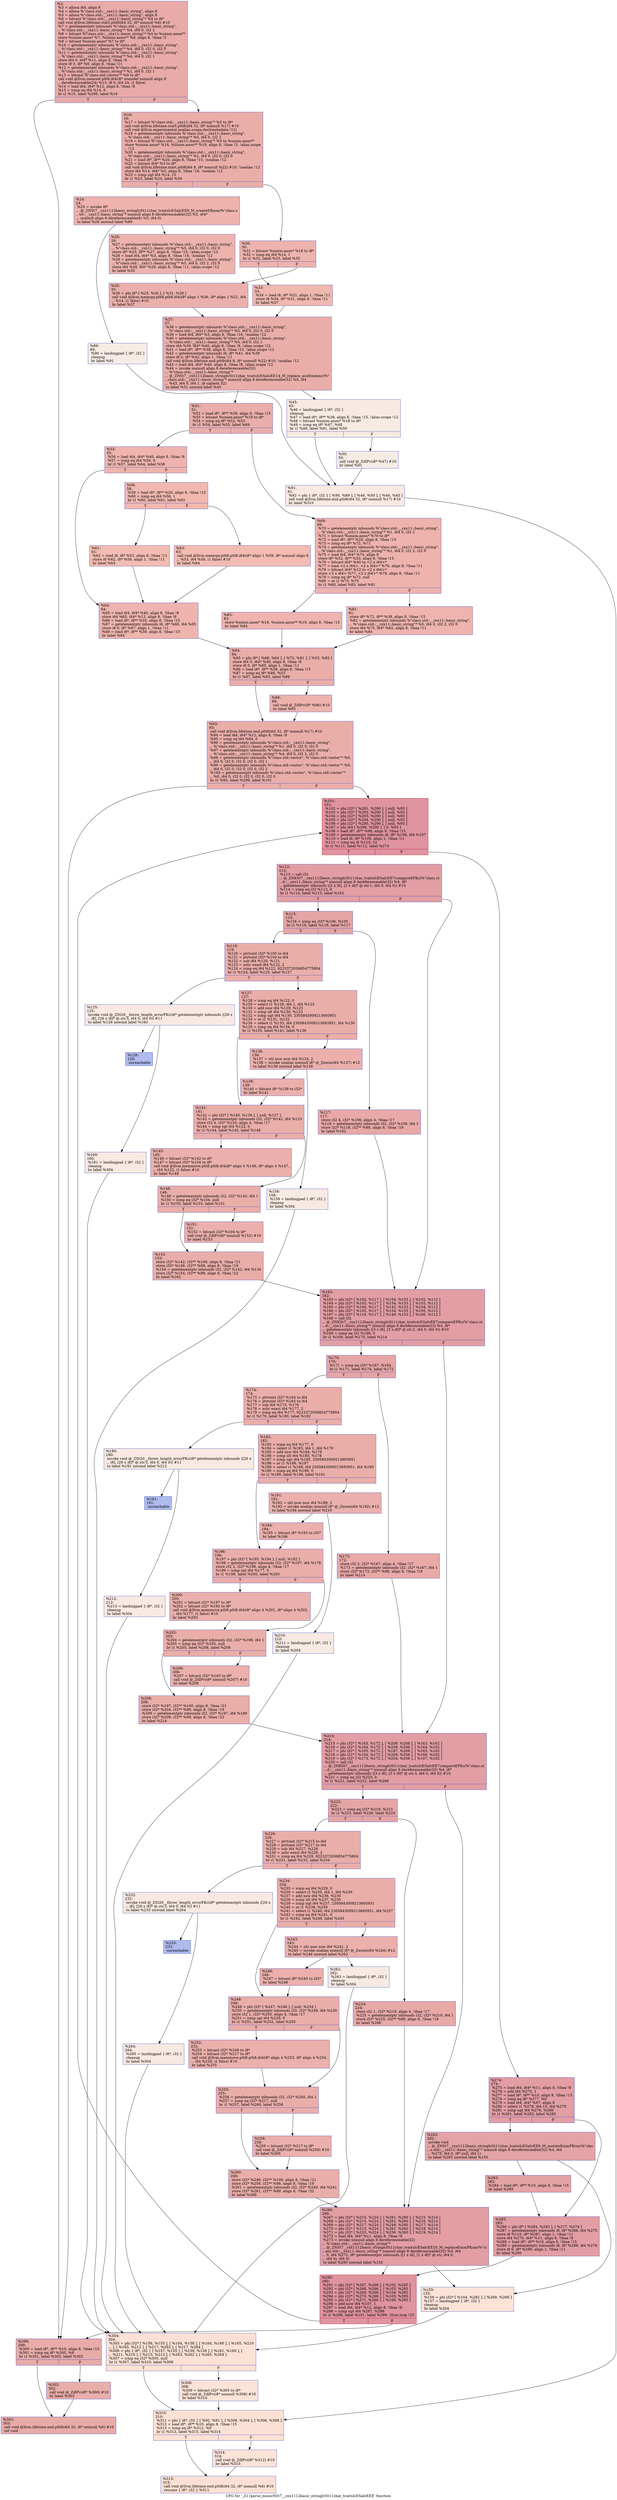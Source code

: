 digraph "CFG for '_Z11parse_musicNSt7__cxx1112basic_stringIcSt11char_traitsIcESaIcEEE' function" {
	label="CFG for '_Z11parse_musicNSt7__cxx1112basic_stringIcSt11char_traitsIcESaIcEEE' function";

	Node0x559f0e562140 [shape=record,color="#3d50c3ff", style=filled, fillcolor="#cc403a70",label="{%2:\l  %3 = alloca i64, align 8\l  %4 = alloca %\"class.std::__cxx11::basic_string\", align 8\l  %5 = alloca %\"class.std::__cxx11::basic_string\", align 8\l  %6 = bitcast %\"class.std::__cxx11::basic_string\"* %4 to i8*\l  call void @llvm.lifetime.start.p0i8(i64 32, i8* nonnull %6) #10\l  %7 = getelementptr inbounds %\"class.std::__cxx11::basic_string\",\l... %\"class.std::__cxx11::basic_string\"* %4, i64 0, i32 2\l  %8 = bitcast %\"class.std::__cxx11::basic_string\"* %4 to %union.anon**\l  store %union.anon* %7, %union.anon** %8, align 8, !tbaa !3\l  %9 = bitcast %union.anon* %7 to i8*\l  %10 = getelementptr inbounds %\"class.std::__cxx11::basic_string\",\l... %\"class.std::__cxx11::basic_string\"* %4, i64 0, i32 0, i32 0\l  %11 = getelementptr inbounds %\"class.std::__cxx11::basic_string\",\l... %\"class.std::__cxx11::basic_string\"* %4, i64 0, i32 1\l  store i64 0, i64* %11, align 8, !tbaa !8\l  store i8 0, i8* %9, align 8, !tbaa !11\l  %12 = getelementptr inbounds %\"class.std::__cxx11::basic_string\",\l... %\"class.std::__cxx11::basic_string\"* %1, i64 0, i32 1\l  %13 = bitcast %\"class.std::vector\"* %0 to i8*\l  call void @llvm.memset.p0i8.i64(i8* noundef nonnull align 8\l... dereferenceable(24) %13, i8 0, i64 24, i1 false)\l  %14 = load i64, i64* %12, align 8, !tbaa !8\l  %15 = icmp eq i64 %14, 0\l  br i1 %15, label %299, label %16\l|{<s0>T|<s1>F}}"];
	Node0x559f0e562140:s0 -> Node0x559f0e565520;
	Node0x559f0e562140:s1 -> Node0x559f0e5655b0;
	Node0x559f0e5655b0 [shape=record,color="#3d50c3ff", style=filled, fillcolor="#d0473d70",label="{%16:\l16:                                               \l  %17 = bitcast %\"class.std::__cxx11::basic_string\"* %5 to i8*\l  call void @llvm.lifetime.start.p0i8(i64 32, i8* nonnull %17) #10\l  call void @llvm.experimental.noalias.scope.decl(metadata !12)\l  %18 = getelementptr inbounds %\"class.std::__cxx11::basic_string\",\l... %\"class.std::__cxx11::basic_string\"* %5, i64 0, i32 2\l  %19 = bitcast %\"class.std::__cxx11::basic_string\"* %5 to %union.anon**\l  store %union.anon* %18, %union.anon** %19, align 8, !tbaa !3, !alias.scope\l... !12\l  %20 = getelementptr inbounds %\"class.std::__cxx11::basic_string\",\l... %\"class.std::__cxx11::basic_string\"* %1, i64 0, i32 0, i32 0\l  %21 = load i8*, i8** %20, align 8, !tbaa !15, !noalias !12\l  %22 = bitcast i64* %3 to i8*\l  call void @llvm.lifetime.start.p0i8(i64 8, i8* nonnull %22) #10, !noalias !12\l  store i64 %14, i64* %3, align 8, !tbaa !16, !noalias !12\l  %23 = icmp ugt i64 %14, 15\l  br i1 %23, label %24, label %30\l|{<s0>T|<s1>F}}"];
	Node0x559f0e5655b0:s0 -> Node0x559f0e5673d0;
	Node0x559f0e5655b0:s1 -> Node0x559f0e567460;
	Node0x559f0e5673d0 [shape=record,color="#3d50c3ff", style=filled, fillcolor="#d6524470",label="{%24:\l24:                                               \l  %25 = invoke i8*\l... @_ZNSt7__cxx1112basic_stringIcSt11char_traitsIcESaIcEE9_M_createERmm(%\"class.s\l...td::__cxx11::basic_string\"* nonnull align 8 dereferenceable(32) %5, i64*\l... nonnull align 8 dereferenceable(8) %3, i64 0)\l          to label %26 unwind label %89\l}"];
	Node0x559f0e5673d0 -> Node0x559f0e567690;
	Node0x559f0e5673d0 -> Node0x559f0e5676e0;
	Node0x559f0e567690 [shape=record,color="#3d50c3ff", style=filled, fillcolor="#d6524470",label="{%26:\l26:                                               \l  %27 = getelementptr inbounds %\"class.std::__cxx11::basic_string\",\l... %\"class.std::__cxx11::basic_string\"* %5, i64 0, i32 0, i32 0\l  store i8* %25, i8** %27, align 8, !tbaa !15, !alias.scope !12\l  %28 = load i64, i64* %3, align 8, !tbaa !16, !noalias !12\l  %29 = getelementptr inbounds %\"class.std::__cxx11::basic_string\",\l... %\"class.std::__cxx11::basic_string\"* %5, i64 0, i32 2, i32 0\l  store i64 %28, i64* %29, align 8, !tbaa !11, !alias.scope !12\l  br label %35\l}"];
	Node0x559f0e567690 -> Node0x559f0e5675a0;
	Node0x559f0e567460 [shape=record,color="#3d50c3ff", style=filled, fillcolor="#d6524470",label="{%30:\l30:                                               \l  %31 = bitcast %union.anon* %18 to i8*\l  %32 = icmp eq i64 %14, 1\l  br i1 %32, label %33, label %35\l|{<s0>T|<s1>F}}"];
	Node0x559f0e567460:s0 -> Node0x559f0e569270;
	Node0x559f0e567460:s1 -> Node0x559f0e5675a0;
	Node0x559f0e569270 [shape=record,color="#3d50c3ff", style=filled, fillcolor="#dc5d4a70",label="{%33:\l33:                                               \l  %34 = load i8, i8* %21, align 1, !tbaa !11\l  store i8 %34, i8* %31, align 8, !tbaa !11\l  br label %37\l}"];
	Node0x559f0e569270 -> Node0x559f0e569470;
	Node0x559f0e5675a0 [shape=record,color="#3d50c3ff", style=filled, fillcolor="#d24b4070",label="{%35:\l35:                                               \l  %36 = phi i8* [ %25, %26 ], [ %31, %30 ]\l  call void @llvm.memcpy.p0i8.p0i8.i64(i8* align 1 %36, i8* align 1 %21, i64\l... %14, i1 false) #10\l  br label %37\l}"];
	Node0x559f0e5675a0 -> Node0x559f0e569470;
	Node0x559f0e569470 [shape=record,color="#3d50c3ff", style=filled, fillcolor="#d0473d70",label="{%37:\l37:                                               \l  %38 = getelementptr inbounds %\"class.std::__cxx11::basic_string\",\l... %\"class.std::__cxx11::basic_string\"* %5, i64 0, i32 0, i32 0\l  %39 = load i64, i64* %3, align 8, !tbaa !16, !noalias !12\l  %40 = getelementptr inbounds %\"class.std::__cxx11::basic_string\",\l... %\"class.std::__cxx11::basic_string\"* %5, i64 0, i32 1\l  store i64 %39, i64* %40, align 8, !tbaa !8, !alias.scope !12\l  %41 = load i8*, i8** %38, align 8, !tbaa !15, !alias.scope !12\l  %42 = getelementptr inbounds i8, i8* %41, i64 %39\l  store i8 0, i8* %42, align 1, !tbaa !11\l  call void @llvm.lifetime.end.p0i8(i64 8, i8* nonnull %22) #10, !noalias !12\l  %43 = load i64, i64* %40, align 8, !tbaa !8, !alias.scope !12\l  %44 = invoke nonnull align 8 dereferenceable(32)\l... %\"class.std::__cxx11::basic_string\"*\l... @_ZNSt7__cxx1112basic_stringIcSt11char_traitsIcESaIcEE14_M_replace_auxEmmmc(%\"\l...class.std::__cxx11::basic_string\"* nonnull align 8 dereferenceable(32) %5, i64\l... %43, i64 0, i64 1, i8 signext 32)\l          to label %51 unwind label %45\l}"];
	Node0x559f0e569470 -> Node0x559f0e56a1a0;
	Node0x559f0e569470 -> Node0x559f0e56a230;
	Node0x559f0e56a230 [shape=record,color="#3d50c3ff", style=filled, fillcolor="#eed0c070",label="{%45:\l45:                                               \l  %46 = landingpad \{ i8*, i32 \}\l          cleanup\l  %47 = load i8*, i8** %38, align 8, !tbaa !15, !alias.scope !12\l  %48 = bitcast %union.anon* %18 to i8*\l  %49 = icmp eq i8* %47, %48\l  br i1 %49, label %91, label %50\l|{<s0>T|<s1>F}}"];
	Node0x559f0e56a230:s0 -> Node0x559f0e56a9e0;
	Node0x559f0e56a230:s1 -> Node0x559f0e56aa70;
	Node0x559f0e56aa70 [shape=record,color="#3d50c3ff", style=filled, fillcolor="#ecd3c570",label="{%50:\l50:                                               \l  call void @_ZdlPv(i8* %47) #10\l  br label %91\l}"];
	Node0x559f0e56aa70 -> Node0x559f0e56a9e0;
	Node0x559f0e56a1a0 [shape=record,color="#3d50c3ff", style=filled, fillcolor="#d0473d70",label="{%51:\l51:                                               \l  %52 = load i8*, i8** %38, align 8, !tbaa !15\l  %53 = bitcast %union.anon* %18 to i8*\l  %54 = icmp eq i8* %52, %53\l  br i1 %54, label %55, label %69\l|{<s0>T|<s1>F}}"];
	Node0x559f0e56a1a0:s0 -> Node0x559f0e56af60;
	Node0x559f0e56a1a0:s1 -> Node0x559f0e56afb0;
	Node0x559f0e56af60 [shape=record,color="#3d50c3ff", style=filled, fillcolor="#d8564670",label="{%55:\l55:                                               \l  %56 = load i64, i64* %40, align 8, !tbaa !8\l  %57 = icmp eq i64 %56, 0\l  br i1 %57, label %64, label %58\l|{<s0>T|<s1>F}}"];
	Node0x559f0e56af60:s0 -> Node0x559f0e56b1b0;
	Node0x559f0e56af60:s1 -> Node0x559f0e56b200;
	Node0x559f0e56b200 [shape=record,color="#3d50c3ff", style=filled, fillcolor="#dc5d4a70",label="{%58:\l58:                                               \l  %59 = load i8*, i8** %20, align 8, !tbaa !15\l  %60 = icmp eq i64 %56, 1\l  br i1 %60, label %61, label %63\l|{<s0>T|<s1>F}}"];
	Node0x559f0e56b200:s0 -> Node0x559f0e56b440;
	Node0x559f0e56b200:s1 -> Node0x559f0e56b490;
	Node0x559f0e56b440 [shape=record,color="#3d50c3ff", style=filled, fillcolor="#e1675170",label="{%61:\l61:                                               \l  %62 = load i8, i8* %53, align 8, !tbaa !11\l  store i8 %62, i8* %59, align 1, !tbaa !11\l  br label %64\l}"];
	Node0x559f0e56b440 -> Node0x559f0e56b1b0;
	Node0x559f0e56b490 [shape=record,color="#3d50c3ff", style=filled, fillcolor="#e1675170",label="{%63:\l63:                                               \l  call void @llvm.memcpy.p0i8.p0i8.i64(i8* align 1 %59, i8* nonnull align 8\l... %53, i64 %56, i1 false) #10\l  br label %64\l}"];
	Node0x559f0e56b490 -> Node0x559f0e56b1b0;
	Node0x559f0e56b1b0 [shape=record,color="#3d50c3ff", style=filled, fillcolor="#d8564670",label="{%64:\l64:                                               \l  %65 = load i64, i64* %40, align 8, !tbaa !8\l  store i64 %65, i64* %12, align 8, !tbaa !8\l  %66 = load i8*, i8** %20, align 8, !tbaa !15\l  %67 = getelementptr inbounds i8, i8* %66, i64 %65\l  store i8 0, i8* %67, align 1, !tbaa !11\l  %68 = load i8*, i8** %38, align 8, !tbaa !15\l  br label %84\l}"];
	Node0x559f0e56b1b0 -> Node0x559f0e56c110;
	Node0x559f0e56afb0 [shape=record,color="#3d50c3ff", style=filled, fillcolor="#d6524470",label="{%69:\l69:                                               \l  %70 = getelementptr inbounds %\"class.std::__cxx11::basic_string\",\l... %\"class.std::__cxx11::basic_string\"* %1, i64 0, i32 2\l  %71 = bitcast %union.anon* %70 to i8*\l  %72 = load i8*, i8** %20, align 8, !tbaa !15\l  %73 = icmp eq i8* %72, %71\l  %74 = getelementptr inbounds %\"class.std::__cxx11::basic_string\",\l... %\"class.std::__cxx11::basic_string\"* %1, i64 0, i32 2, i32 0\l  %75 = load i64, i64* %74, align 8\l  store i8* %52, i8** %20, align 8, !tbaa !15\l  %76 = bitcast i64* %40 to \<2 x i64\>*\l  %77 = load \<2 x i64\>, \<2 x i64\>* %76, align 8, !tbaa !11\l  %78 = bitcast i64* %12 to \<2 x i64\>*\l  store \<2 x i64\> %77, \<2 x i64\>* %78, align 8, !tbaa !11\l  %79 = icmp eq i8* %72, null\l  %80 = or i1 %73, %79\l  br i1 %80, label %83, label %81\l|{<s0>T|<s1>F}}"];
	Node0x559f0e56afb0:s0 -> Node0x559f0e56cef0;
	Node0x559f0e56afb0:s1 -> Node0x559f0e56cf40;
	Node0x559f0e56cf40 [shape=record,color="#3d50c3ff", style=filled, fillcolor="#d8564670",label="{%81:\l81:                                               \l  store i8* %72, i8** %38, align 8, !tbaa !15\l  %82 = getelementptr inbounds %\"class.std::__cxx11::basic_string\",\l... %\"class.std::__cxx11::basic_string\"* %5, i64 0, i32 2, i32 0\l  store i64 %75, i64* %82, align 8, !tbaa !11\l  br label %84\l}"];
	Node0x559f0e56cf40 -> Node0x559f0e56c110;
	Node0x559f0e56cef0 [shape=record,color="#3d50c3ff", style=filled, fillcolor="#d8564670",label="{%83:\l83:                                               \l  store %union.anon* %18, %union.anon** %19, align 8, !tbaa !15\l  br label %84\l}"];
	Node0x559f0e56cef0 -> Node0x559f0e56c110;
	Node0x559f0e56c110 [shape=record,color="#3d50c3ff", style=filled, fillcolor="#d0473d70",label="{%84:\l84:                                               \l  %85 = phi i8* [ %68, %64 ], [ %72, %81 ], [ %53, %83 ]\l  store i64 0, i64* %40, align 8, !tbaa !8\l  store i8 0, i8* %85, align 1, !tbaa !11\l  %86 = load i8*, i8** %38, align 8, !tbaa !15\l  %87 = icmp eq i8* %86, %53\l  br i1 %87, label %93, label %88\l|{<s0>T|<s1>F}}"];
	Node0x559f0e56c110:s0 -> Node0x559f0e56d6a0;
	Node0x559f0e56c110:s1 -> Node0x559f0e56d6f0;
	Node0x559f0e56d6f0 [shape=record,color="#3d50c3ff", style=filled, fillcolor="#d6524470",label="{%88:\l88:                                               \l  call void @_ZdlPv(i8* %86) #10\l  br label %93\l}"];
	Node0x559f0e56d6f0 -> Node0x559f0e56d6a0;
	Node0x559f0e5676e0 [shape=record,color="#3d50c3ff", style=filled, fillcolor="#ecd3c570",label="{%89:\l89:                                               \l  %90 = landingpad \{ i8*, i32 \}\l          cleanup\l  br label %91\l}"];
	Node0x559f0e5676e0 -> Node0x559f0e56a9e0;
	Node0x559f0e56a9e0 [shape=record,color="#3d50c3ff", style=filled, fillcolor="#efcebd70",label="{%91:\l91:                                               \l  %92 = phi \{ i8*, i32 \} [ %90, %89 ], [ %46, %50 ], [ %46, %45 ]\l  call void @llvm.lifetime.end.p0i8(i64 32, i8* nonnull %17) #10\l  br label %310\l}"];
	Node0x559f0e56a9e0 -> Node0x559f0e56dc70;
	Node0x559f0e56d6a0 [shape=record,color="#3d50c3ff", style=filled, fillcolor="#d0473d70",label="{%93:\l93:                                               \l  call void @llvm.lifetime.end.p0i8(i64 32, i8* nonnull %17) #10\l  %94 = load i64, i64* %12, align 8, !tbaa !8\l  %95 = icmp eq i64 %94, 0\l  %96 = getelementptr inbounds %\"class.std::__cxx11::basic_string\",\l... %\"class.std::__cxx11::basic_string\"* %1, i64 0, i32 0, i32 0\l  %97 = getelementptr inbounds %\"class.std::__cxx11::basic_string\",\l... %\"class.std::__cxx11::basic_string\"* %4, i64 0, i32 2, i32 0\l  %98 = getelementptr inbounds %\"class.std::vector\", %\"class.std::vector\"* %0,\l... i64 0, i32 0, i32 0, i32 0, i32 1\l  %99 = getelementptr inbounds %\"class.std::vector\", %\"class.std::vector\"* %0,\l... i64 0, i32 0, i32 0, i32 0, i32 2\l  %100 = getelementptr inbounds %\"class.std::vector\", %\"class.std::vector\"*\l... %0, i64 0, i32 0, i32 0, i32 0, i32 0\l  br i1 %95, label %299, label %101\l|{<s0>T|<s1>F}}"];
	Node0x559f0e56d6a0:s0 -> Node0x559f0e565520;
	Node0x559f0e56d6a0:s1 -> Node0x559f0e56e480;
	Node0x559f0e56e480 [shape=record,color="#b70d28ff", style=filled, fillcolor="#b70d2870",label="{%101:\l101:                                              \l  %102 = phi i32* [ %291, %290 ], [ null, %93 ]\l  %103 = phi i32* [ %292, %290 ], [ null, %93 ]\l  %104 = phi i32* [ %293, %290 ], [ null, %93 ]\l  %105 = phi i32* [ %294, %290 ], [ null, %93 ]\l  %106 = phi i32* [ %295, %290 ], [ null, %93 ]\l  %107 = phi i64 [ %296, %290 ], [ 0, %93 ]\l  %108 = load i8*, i8** %96, align 8, !tbaa !15\l  %109 = getelementptr inbounds i8, i8* %108, i64 %107\l  %110 = load i8, i8* %109, align 1, !tbaa !11\l  %111 = icmp eq i8 %110, 32\l  br i1 %111, label %112, label %274\l|{<s0>T|<s1>F}}"];
	Node0x559f0e56e480:s0 -> Node0x559f0e56ed40;
	Node0x559f0e56e480:s1 -> Node0x559f0e56edd0;
	Node0x559f0e56ed40 [shape=record,color="#3d50c3ff", style=filled, fillcolor="#be242e70",label="{%112:\l112:                                              \l  %113 = call i32\l... @_ZNKSt7__cxx1112basic_stringIcSt11char_traitsIcESaIcEE7compareEPKc(%\"class.st\l...d::__cxx11::basic_string\"* nonnull align 8 dereferenceable(32) %4, i8*\l... getelementptr inbounds ([2 x i8], [2 x i8]* @.str.1, i64 0, i64 0)) #10\l  %114 = icmp eq i32 %113, 0\l  br i1 %114, label %115, label %162\l|{<s0>T|<s1>F}}"];
	Node0x559f0e56ed40:s0 -> Node0x559f0e56ef10;
	Node0x559f0e56ed40:s1 -> Node0x559f0e56f340;
	Node0x559f0e56ef10 [shape=record,color="#3d50c3ff", style=filled, fillcolor="#c5333470",label="{%115:\l115:                                              \l  %116 = icmp eq i32* %106, %105\l  br i1 %116, label %119, label %117\l|{<s0>T|<s1>F}}"];
	Node0x559f0e56ef10:s0 -> Node0x559f0e56f510;
	Node0x559f0e56ef10:s1 -> Node0x559f0e56f560;
	Node0x559f0e56f560 [shape=record,color="#3d50c3ff", style=filled, fillcolor="#ca3b3770",label="{%117:\l117:                                              \l  store i32 4, i32* %106, align 4, !tbaa !17\l  %118 = getelementptr inbounds i32, i32* %106, i64 1\l  store i32* %118, i32** %98, align 8, !tbaa !19\l  br label %162\l}"];
	Node0x559f0e56f560 -> Node0x559f0e56f340;
	Node0x559f0e56f510 [shape=record,color="#3d50c3ff", style=filled, fillcolor="#d0473d70",label="{%119:\l119:                                              \l  %120 = ptrtoint i32* %105 to i64\l  %121 = ptrtoint i32* %104 to i64\l  %122 = sub i64 %120, %121\l  %123 = ashr exact i64 %122, 2\l  %124 = icmp eq i64 %122, 9223372036854775804\l  br i1 %124, label %125, label %127\l|{<s0>T|<s1>F}}"];
	Node0x559f0e56f510:s0 -> Node0x559f0e56fdd0;
	Node0x559f0e56f510:s1 -> Node0x559f0e56fe20;
	Node0x559f0e56fdd0 [shape=record,color="#3d50c3ff", style=filled, fillcolor="#efcebd70",label="{%125:\l125:                                              \l  invoke void @_ZSt20__throw_length_errorPKc(i8* getelementptr inbounds ([26 x\l... i8], [26 x i8]* @.str.5, i64 0, i64 0)) #11\l          to label %126 unwind label %160\l}"];
	Node0x559f0e56fdd0 -> Node0x559f0e570020;
	Node0x559f0e56fdd0 -> Node0x559f0e570070;
	Node0x559f0e570020 [shape=record,color="#3d50c3ff", style=filled, fillcolor="#4c66d670",label="{%126:\l126:                                              \l  unreachable\l}"];
	Node0x559f0e56fe20 [shape=record,color="#3d50c3ff", style=filled, fillcolor="#d0473d70",label="{%127:\l127:                                              \l  %128 = icmp eq i64 %122, 0\l  %129 = select i1 %128, i64 1, i64 %123\l  %130 = add nsw i64 %129, %123\l  %131 = icmp ult i64 %130, %123\l  %132 = icmp ugt i64 %130, 2305843009213693951\l  %133 = or i1 %131, %132\l  %134 = select i1 %133, i64 2305843009213693951, i64 %130\l  %135 = icmp eq i64 %134, 0\l  br i1 %135, label %141, label %136\l|{<s0>T|<s1>F}}"];
	Node0x559f0e56fe20:s0 -> Node0x559f0e5710c0;
	Node0x559f0e56fe20:s1 -> Node0x559f0e571110;
	Node0x559f0e571110 [shape=record,color="#3d50c3ff", style=filled, fillcolor="#d24b4070",label="{%136:\l136:                                              \l  %137 = shl nuw nsw i64 %134, 2\l  %138 = invoke noalias nonnull i8* @_Znwm(i64 %137) #12\l          to label %139 unwind label %158\l}"];
	Node0x559f0e571110 -> Node0x559f0e5712a0;
	Node0x559f0e571110 -> Node0x559f0e5712f0;
	Node0x559f0e5712a0 [shape=record,color="#3d50c3ff", style=filled, fillcolor="#d24b4070",label="{%139:\l139:                                              \l  %140 = bitcast i8* %138 to i32*\l  br label %141\l}"];
	Node0x559f0e5712a0 -> Node0x559f0e5710c0;
	Node0x559f0e5710c0 [shape=record,color="#3d50c3ff", style=filled, fillcolor="#d0473d70",label="{%141:\l141:                                              \l  %142 = phi i32* [ %140, %139 ], [ null, %127 ]\l  %143 = getelementptr inbounds i32, i32* %142, i64 %123\l  store i32 4, i32* %143, align 4, !tbaa !17\l  %144 = icmp sgt i64 %122, 0\l  br i1 %144, label %145, label %148\l|{<s0>T|<s1>F}}"];
	Node0x559f0e5710c0:s0 -> Node0x559f0e571fa0;
	Node0x559f0e5710c0:s1 -> Node0x559f0e571ff0;
	Node0x559f0e571fa0 [shape=record,color="#3d50c3ff", style=filled, fillcolor="#d24b4070",label="{%145:\l145:                                              \l  %146 = bitcast i32* %142 to i8*\l  %147 = bitcast i32* %104 to i8*\l  call void @llvm.memmove.p0i8.p0i8.i64(i8* align 4 %146, i8* align 4 %147,\l... i64 %122, i1 false) #10\l  br label %148\l}"];
	Node0x559f0e571fa0 -> Node0x559f0e571ff0;
	Node0x559f0e571ff0 [shape=record,color="#3d50c3ff", style=filled, fillcolor="#d0473d70",label="{%148:\l148:                                              \l  %149 = getelementptr inbounds i32, i32* %143, i64 1\l  %150 = icmp eq i32* %104, null\l  br i1 %150, label %153, label %151\l|{<s0>T|<s1>F}}"];
	Node0x559f0e571ff0:s0 -> Node0x559f0e572680;
	Node0x559f0e571ff0:s1 -> Node0x559f0e5726d0;
	Node0x559f0e5726d0 [shape=record,color="#3d50c3ff", style=filled, fillcolor="#d24b4070",label="{%151:\l151:                                              \l  %152 = bitcast i32* %104 to i8*\l  call void @_ZdlPv(i8* nonnull %152) #10\l  br label %153\l}"];
	Node0x559f0e5726d0 -> Node0x559f0e572680;
	Node0x559f0e572680 [shape=record,color="#3d50c3ff", style=filled, fillcolor="#d0473d70",label="{%153:\l153:                                              \l  store i32* %142, i32** %100, align 8, !tbaa !21\l  store i32* %149, i32** %98, align 8, !tbaa !19\l  %154 = getelementptr inbounds i32, i32* %142, i64 %134\l  store i32* %154, i32** %99, align 8, !tbaa !22\l  br label %162\l}"];
	Node0x559f0e572680 -> Node0x559f0e56f340;
	Node0x559f0e564380 [shape=record,color="#3d50c3ff", style=filled, fillcolor="#f6bfa670",label="{%155:\l155:                                              \l  %156 = phi i32* [ %104, %282 ], [ %269, %266 ]\l  %157 = landingpad \{ i8*, i32 \}\l          cleanup\l  br label %304\l}"];
	Node0x559f0e564380 -> Node0x559f0e574120;
	Node0x559f0e5712f0 [shape=record,color="#3d50c3ff", style=filled, fillcolor="#eed0c070",label="{%158:\l158:                                              \l  %159 = landingpad \{ i8*, i32 \}\l          cleanup\l  br label %304\l}"];
	Node0x559f0e5712f0 -> Node0x559f0e574120;
	Node0x559f0e570070 [shape=record,color="#3d50c3ff", style=filled, fillcolor="#efcebd70",label="{%160:\l160:                                              \l  %161 = landingpad \{ i8*, i32 \}\l          cleanup\l  br label %304\l}"];
	Node0x559f0e570070 -> Node0x559f0e574120;
	Node0x559f0e56f340 [shape=record,color="#3d50c3ff", style=filled, fillcolor="#be242e70",label="{%162:\l162:                                              \l  %163 = phi i32* [ %102, %117 ], [ %154, %153 ], [ %102, %112 ]\l  %164 = phi i32* [ %103, %117 ], [ %154, %153 ], [ %103, %112 ]\l  %165 = phi i32* [ %104, %117 ], [ %142, %153 ], [ %104, %112 ]\l  %166 = phi i32* [ %105, %117 ], [ %154, %153 ], [ %105, %112 ]\l  %167 = phi i32* [ %118, %117 ], [ %149, %153 ], [ %106, %112 ]\l  %168 = call i32\l... @_ZNKSt7__cxx1112basic_stringIcSt11char_traitsIcESaIcEE7compareEPKc(%\"class.st\l...d::__cxx11::basic_string\"* nonnull align 8 dereferenceable(32) %4, i8*\l... getelementptr inbounds ([3 x i8], [3 x i8]* @.str.2, i64 0, i64 0)) #10\l  %169 = icmp eq i32 %168, 0\l  br i1 %169, label %170, label %214\l|{<s0>T|<s1>F}}"];
	Node0x559f0e56f340:s0 -> Node0x559f0e5747f0;
	Node0x559f0e56f340:s1 -> Node0x559f0e574ad0;
	Node0x559f0e5747f0 [shape=record,color="#3d50c3ff", style=filled, fillcolor="#c5333470",label="{%170:\l170:                                              \l  %171 = icmp eq i32* %167, %164\l  br i1 %171, label %174, label %172\l|{<s0>T|<s1>F}}"];
	Node0x559f0e5747f0:s0 -> Node0x559f0e574c60;
	Node0x559f0e5747f0:s1 -> Node0x559f0e574cb0;
	Node0x559f0e574cb0 [shape=record,color="#3d50c3ff", style=filled, fillcolor="#ca3b3770",label="{%172:\l172:                                              \l  store i32 2, i32* %167, align 4, !tbaa !17\l  %173 = getelementptr inbounds i32, i32* %167, i64 1\l  store i32* %173, i32** %98, align 8, !tbaa !19\l  br label %214\l}"];
	Node0x559f0e574cb0 -> Node0x559f0e574ad0;
	Node0x559f0e574c60 [shape=record,color="#3d50c3ff", style=filled, fillcolor="#d0473d70",label="{%174:\l174:                                              \l  %175 = ptrtoint i32* %164 to i64\l  %176 = ptrtoint i32* %165 to i64\l  %177 = sub i64 %175, %176\l  %178 = ashr exact i64 %177, 2\l  %179 = icmp eq i64 %177, 9223372036854775804\l  br i1 %179, label %180, label %182\l|{<s0>T|<s1>F}}"];
	Node0x559f0e574c60:s0 -> Node0x559f0e575270;
	Node0x559f0e574c60:s1 -> Node0x559f0e5752c0;
	Node0x559f0e575270 [shape=record,color="#3d50c3ff", style=filled, fillcolor="#efcebd70",label="{%180:\l180:                                              \l  invoke void @_ZSt20__throw_length_errorPKc(i8* getelementptr inbounds ([26 x\l... i8], [26 x i8]* @.str.5, i64 0, i64 0)) #11\l          to label %181 unwind label %212\l}"];
	Node0x559f0e575270 -> Node0x559f0e5753f0;
	Node0x559f0e575270 -> Node0x559f0e575440;
	Node0x559f0e5753f0 [shape=record,color="#3d50c3ff", style=filled, fillcolor="#4c66d670",label="{%181:\l181:                                              \l  unreachable\l}"];
	Node0x559f0e5752c0 [shape=record,color="#3d50c3ff", style=filled, fillcolor="#d0473d70",label="{%182:\l182:                                              \l  %183 = icmp eq i64 %177, 0\l  %184 = select i1 %183, i64 1, i64 %178\l  %185 = add nsw i64 %184, %178\l  %186 = icmp ult i64 %185, %178\l  %187 = icmp ugt i64 %185, 2305843009213693951\l  %188 = or i1 %186, %187\l  %189 = select i1 %188, i64 2305843009213693951, i64 %185\l  %190 = icmp eq i64 %189, 0\l  br i1 %190, label %196, label %191\l|{<s0>T|<s1>F}}"];
	Node0x559f0e5752c0:s0 -> Node0x559f0e575b40;
	Node0x559f0e5752c0:s1 -> Node0x559f0e575b90;
	Node0x559f0e575b90 [shape=record,color="#3d50c3ff", style=filled, fillcolor="#d24b4070",label="{%191:\l191:                                              \l  %192 = shl nuw nsw i64 %189, 2\l  %193 = invoke noalias nonnull i8* @_Znwm(i64 %192) #12\l          to label %194 unwind label %210\l}"];
	Node0x559f0e575b90 -> Node0x559f0e575d20;
	Node0x559f0e575b90 -> Node0x559f0e575d70;
	Node0x559f0e575d20 [shape=record,color="#3d50c3ff", style=filled, fillcolor="#d24b4070",label="{%194:\l194:                                              \l  %195 = bitcast i8* %193 to i32*\l  br label %196\l}"];
	Node0x559f0e575d20 -> Node0x559f0e575b40;
	Node0x559f0e575b40 [shape=record,color="#3d50c3ff", style=filled, fillcolor="#d0473d70",label="{%196:\l196:                                              \l  %197 = phi i32* [ %195, %194 ], [ null, %182 ]\l  %198 = getelementptr inbounds i32, i32* %197, i64 %178\l  store i32 2, i32* %198, align 4, !tbaa !17\l  %199 = icmp sgt i64 %177, 0\l  br i1 %199, label %200, label %203\l|{<s0>T|<s1>F}}"];
	Node0x559f0e575b40:s0 -> Node0x559f0e5762a0;
	Node0x559f0e575b40:s1 -> Node0x559f0e5762f0;
	Node0x559f0e5762a0 [shape=record,color="#3d50c3ff", style=filled, fillcolor="#d24b4070",label="{%200:\l200:                                              \l  %201 = bitcast i32* %197 to i8*\l  %202 = bitcast i32* %165 to i8*\l  call void @llvm.memmove.p0i8.p0i8.i64(i8* align 4 %201, i8* align 4 %202,\l... i64 %177, i1 false) #10\l  br label %203\l}"];
	Node0x559f0e5762a0 -> Node0x559f0e5762f0;
	Node0x559f0e5762f0 [shape=record,color="#3d50c3ff", style=filled, fillcolor="#d0473d70",label="{%203:\l203:                                              \l  %204 = getelementptr inbounds i32, i32* %198, i64 1\l  %205 = icmp eq i32* %165, null\l  br i1 %205, label %208, label %206\l|{<s0>T|<s1>F}}"];
	Node0x559f0e5762f0:s0 -> Node0x559f0e576800;
	Node0x559f0e5762f0:s1 -> Node0x559f0e576850;
	Node0x559f0e576850 [shape=record,color="#3d50c3ff", style=filled, fillcolor="#d24b4070",label="{%206:\l206:                                              \l  %207 = bitcast i32* %165 to i8*\l  call void @_ZdlPv(i8* nonnull %207) #10\l  br label %208\l}"];
	Node0x559f0e576850 -> Node0x559f0e576800;
	Node0x559f0e576800 [shape=record,color="#3d50c3ff", style=filled, fillcolor="#d0473d70",label="{%208:\l208:                                              \l  store i32* %197, i32** %100, align 8, !tbaa !21\l  store i32* %204, i32** %98, align 8, !tbaa !19\l  %209 = getelementptr inbounds i32, i32* %197, i64 %189\l  store i32* %209, i32** %99, align 8, !tbaa !22\l  br label %214\l}"];
	Node0x559f0e576800 -> Node0x559f0e574ad0;
	Node0x559f0e575d70 [shape=record,color="#3d50c3ff", style=filled, fillcolor="#eed0c070",label="{%210:\l210:                                              \l  %211 = landingpad \{ i8*, i32 \}\l          cleanup\l  br label %304\l}"];
	Node0x559f0e575d70 -> Node0x559f0e574120;
	Node0x559f0e575440 [shape=record,color="#3d50c3ff", style=filled, fillcolor="#efcebd70",label="{%212:\l212:                                              \l  %213 = landingpad \{ i8*, i32 \}\l          cleanup\l  br label %304\l}"];
	Node0x559f0e575440 -> Node0x559f0e574120;
	Node0x559f0e574ad0 [shape=record,color="#3d50c3ff", style=filled, fillcolor="#be242e70",label="{%214:\l214:                                              \l  %215 = phi i32* [ %163, %172 ], [ %209, %208 ], [ %163, %162 ]\l  %216 = phi i32* [ %164, %172 ], [ %209, %208 ], [ %164, %162 ]\l  %217 = phi i32* [ %165, %172 ], [ %197, %208 ], [ %165, %162 ]\l  %218 = phi i32* [ %164, %172 ], [ %209, %208 ], [ %166, %162 ]\l  %219 = phi i32* [ %173, %172 ], [ %204, %208 ], [ %167, %162 ]\l  %220 = call i32\l... @_ZNKSt7__cxx1112basic_stringIcSt11char_traitsIcESaIcEE7compareEPKc(%\"class.st\l...d::__cxx11::basic_string\"* nonnull align 8 dereferenceable(32) %4, i8*\l... getelementptr inbounds ([3 x i8], [3 x i8]* @.str.3, i64 0, i64 0)) #10\l  %221 = icmp eq i32 %220, 0\l  br i1 %221, label %222, label %266\l|{<s0>T|<s1>F}}"];
	Node0x559f0e574ad0:s0 -> Node0x559f0e577fb0;
	Node0x559f0e574ad0:s1 -> Node0x559f0e573f90;
	Node0x559f0e577fb0 [shape=record,color="#3d50c3ff", style=filled, fillcolor="#c5333470",label="{%222:\l222:                                              \l  %223 = icmp eq i32* %219, %215\l  br i1 %223, label %226, label %224\l|{<s0>T|<s1>F}}"];
	Node0x559f0e577fb0:s0 -> Node0x559f0e5783d0;
	Node0x559f0e577fb0:s1 -> Node0x559f0e578420;
	Node0x559f0e578420 [shape=record,color="#3d50c3ff", style=filled, fillcolor="#ca3b3770",label="{%224:\l224:                                              \l  store i32 1, i32* %219, align 4, !tbaa !17\l  %225 = getelementptr inbounds i32, i32* %219, i64 1\l  store i32* %225, i32** %98, align 8, !tbaa !19\l  br label %266\l}"];
	Node0x559f0e578420 -> Node0x559f0e573f90;
	Node0x559f0e5783d0 [shape=record,color="#3d50c3ff", style=filled, fillcolor="#d0473d70",label="{%226:\l226:                                              \l  %227 = ptrtoint i32* %215 to i64\l  %228 = ptrtoint i32* %217 to i64\l  %229 = sub i64 %227, %228\l  %230 = ashr exact i64 %229, 2\l  %231 = icmp eq i64 %229, 9223372036854775804\l  br i1 %231, label %232, label %234\l|{<s0>T|<s1>F}}"];
	Node0x559f0e5783d0:s0 -> Node0x559f0e5789e0;
	Node0x559f0e5783d0:s1 -> Node0x559f0e578a30;
	Node0x559f0e5789e0 [shape=record,color="#3d50c3ff", style=filled, fillcolor="#efcebd70",label="{%232:\l232:                                              \l  invoke void @_ZSt20__throw_length_errorPKc(i8* getelementptr inbounds ([26 x\l... i8], [26 x i8]* @.str.5, i64 0, i64 0)) #11\l          to label %233 unwind label %264\l}"];
	Node0x559f0e5789e0 -> Node0x559f0e578b30;
	Node0x559f0e5789e0 -> Node0x559f0e578b80;
	Node0x559f0e578b30 [shape=record,color="#3d50c3ff", style=filled, fillcolor="#4c66d670",label="{%233:\l233:                                              \l  unreachable\l}"];
	Node0x559f0e578a30 [shape=record,color="#3d50c3ff", style=filled, fillcolor="#d0473d70",label="{%234:\l234:                                              \l  %235 = icmp eq i64 %229, 0\l  %236 = select i1 %235, i64 1, i64 %230\l  %237 = add nsw i64 %236, %230\l  %238 = icmp ult i64 %237, %230\l  %239 = icmp ugt i64 %237, 2305843009213693951\l  %240 = or i1 %238, %239\l  %241 = select i1 %240, i64 2305843009213693951, i64 %237\l  %242 = icmp eq i64 %241, 0\l  br i1 %242, label %248, label %243\l|{<s0>T|<s1>F}}"];
	Node0x559f0e578a30:s0 -> Node0x559f0e579210;
	Node0x559f0e578a30:s1 -> Node0x559f0e579260;
	Node0x559f0e579260 [shape=record,color="#3d50c3ff", style=filled, fillcolor="#d24b4070",label="{%243:\l243:                                              \l  %244 = shl nuw nsw i64 %241, 2\l  %245 = invoke noalias nonnull i8* @_Znwm(i64 %244) #12\l          to label %246 unwind label %262\l}"];
	Node0x559f0e579260 -> Node0x559f0e5793f0;
	Node0x559f0e579260 -> Node0x559f0e579440;
	Node0x559f0e5793f0 [shape=record,color="#3d50c3ff", style=filled, fillcolor="#d24b4070",label="{%246:\l246:                                              \l  %247 = bitcast i8* %245 to i32*\l  br label %248\l}"];
	Node0x559f0e5793f0 -> Node0x559f0e579210;
	Node0x559f0e579210 [shape=record,color="#3d50c3ff", style=filled, fillcolor="#d0473d70",label="{%248:\l248:                                              \l  %249 = phi i32* [ %247, %246 ], [ null, %234 ]\l  %250 = getelementptr inbounds i32, i32* %249, i64 %230\l  store i32 1, i32* %250, align 4, !tbaa !17\l  %251 = icmp sgt i64 %229, 0\l  br i1 %251, label %252, label %255\l|{<s0>T|<s1>F}}"];
	Node0x559f0e579210:s0 -> Node0x559f0e579930;
	Node0x559f0e579210:s1 -> Node0x559f0e579980;
	Node0x559f0e579930 [shape=record,color="#3d50c3ff", style=filled, fillcolor="#d24b4070",label="{%252:\l252:                                              \l  %253 = bitcast i32* %249 to i8*\l  %254 = bitcast i32* %217 to i8*\l  call void @llvm.memmove.p0i8.p0i8.i64(i8* align 4 %253, i8* align 4 %254,\l... i64 %229, i1 false) #10\l  br label %255\l}"];
	Node0x559f0e579930 -> Node0x559f0e579980;
	Node0x559f0e579980 [shape=record,color="#3d50c3ff", style=filled, fillcolor="#d0473d70",label="{%255:\l255:                                              \l  %256 = getelementptr inbounds i32, i32* %250, i64 1\l  %257 = icmp eq i32* %217, null\l  br i1 %257, label %260, label %258\l|{<s0>T|<s1>F}}"];
	Node0x559f0e579980:s0 -> Node0x559f0e570510;
	Node0x559f0e579980:s1 -> Node0x559f0e570560;
	Node0x559f0e570560 [shape=record,color="#3d50c3ff", style=filled, fillcolor="#d24b4070",label="{%258:\l258:                                              \l  %259 = bitcast i32* %217 to i8*\l  call void @_ZdlPv(i8* nonnull %259) #10\l  br label %260\l}"];
	Node0x559f0e570560 -> Node0x559f0e570510;
	Node0x559f0e570510 [shape=record,color="#3d50c3ff", style=filled, fillcolor="#d0473d70",label="{%260:\l260:                                              \l  store i32* %249, i32** %100, align 8, !tbaa !21\l  store i32* %256, i32** %98, align 8, !tbaa !19\l  %261 = getelementptr inbounds i32, i32* %249, i64 %241\l  store i32* %261, i32** %99, align 8, !tbaa !22\l  br label %266\l}"];
	Node0x559f0e570510 -> Node0x559f0e573f90;
	Node0x559f0e579440 [shape=record,color="#3d50c3ff", style=filled, fillcolor="#eed0c070",label="{%262:\l262:                                              \l  %263 = landingpad \{ i8*, i32 \}\l          cleanup\l  br label %304\l}"];
	Node0x559f0e579440 -> Node0x559f0e574120;
	Node0x559f0e578b80 [shape=record,color="#3d50c3ff", style=filled, fillcolor="#efcebd70",label="{%264:\l264:                                              \l  %265 = landingpad \{ i8*, i32 \}\l          cleanup\l  br label %304\l}"];
	Node0x559f0e578b80 -> Node0x559f0e574120;
	Node0x559f0e573f90 [shape=record,color="#3d50c3ff", style=filled, fillcolor="#be242e70",label="{%266:\l266:                                              \l  %267 = phi i32* [ %215, %224 ], [ %261, %260 ], [ %215, %214 ]\l  %268 = phi i32* [ %215, %224 ], [ %261, %260 ], [ %216, %214 ]\l  %269 = phi i32* [ %217, %224 ], [ %249, %260 ], [ %217, %214 ]\l  %270 = phi i32* [ %215, %224 ], [ %261, %260 ], [ %218, %214 ]\l  %271 = phi i32* [ %225, %224 ], [ %256, %260 ], [ %219, %214 ]\l  %272 = load i64, i64* %11, align 8, !tbaa !8\l  %273 = invoke nonnull align 8 dereferenceable(32)\l... %\"class.std::__cxx11::basic_string\"*\l... @_ZNSt7__cxx1112basic_stringIcSt11char_traitsIcESaIcEE10_M_replaceEmmPKcm(%\"cl\l...ass.std::__cxx11::basic_string\"* nonnull align 8 dereferenceable(32) %4, i64\l... 0, i64 %272, i8* getelementptr inbounds ([1 x i8], [1 x i8]* @.str, i64 0,\l... i64 0), i64 0)\l          to label %290 unwind label %155\l}"];
	Node0x559f0e573f90 -> Node0x559f0e56e580;
	Node0x559f0e573f90 -> Node0x559f0e564380;
	Node0x559f0e56edd0 [shape=record,color="#3d50c3ff", style=filled, fillcolor="#be242e70",label="{%274:\l274:                                              \l  %275 = load i64, i64* %11, align 8, !tbaa !8\l  %276 = add i64 %275, 1\l  %277 = load i8*, i8** %10, align 8, !tbaa !15\l  %278 = icmp eq i8* %277, %9\l  %279 = load i64, i64* %97, align 8\l  %280 = select i1 %278, i64 15, i64 %279\l  %281 = icmp ugt i64 %276, %280\l  br i1 %281, label %282, label %285\l|{<s0>T|<s1>F}}"];
	Node0x559f0e56edd0:s0 -> Node0x559f0e564410;
	Node0x559f0e56edd0:s1 -> Node0x559f0e57ba70;
	Node0x559f0e564410 [shape=record,color="#3d50c3ff", style=filled, fillcolor="#c32e3170",label="{%282:\l282:                                              \l  invoke void\l... @_ZNSt7__cxx1112basic_stringIcSt11char_traitsIcESaIcEE9_M_mutateEmmPKcm(%\"clas\l...s.std::__cxx11::basic_string\"* nonnull align 8 dereferenceable(32) %4, i64\l... %275, i64 0, i8* null, i64 1)\l          to label %283 unwind label %155\l}"];
	Node0x559f0e564410 -> Node0x559f0e57bbc0;
	Node0x559f0e564410 -> Node0x559f0e564380;
	Node0x559f0e57bbc0 [shape=record,color="#3d50c3ff", style=filled, fillcolor="#c32e3170",label="{%283:\l283:                                              \l  %284 = load i8*, i8** %10, align 8, !tbaa !15\l  br label %285\l}"];
	Node0x559f0e57bbc0 -> Node0x559f0e57ba70;
	Node0x559f0e57ba70 [shape=record,color="#3d50c3ff", style=filled, fillcolor="#be242e70",label="{%285:\l285:                                              \l  %286 = phi i8* [ %284, %283 ], [ %277, %274 ]\l  %287 = getelementptr inbounds i8, i8* %286, i64 %275\l  store i8 %110, i8* %287, align 1, !tbaa !11\l  store i64 %276, i64* %11, align 8, !tbaa !8\l  %288 = load i8*, i8** %10, align 8, !tbaa !15\l  %289 = getelementptr inbounds i8, i8* %288, i64 %276\l  store i8 0, i8* %289, align 1, !tbaa !11\l  br label %290\l}"];
	Node0x559f0e57ba70 -> Node0x559f0e56e580;
	Node0x559f0e56e580 [shape=record,color="#b70d28ff", style=filled, fillcolor="#b70d2870",label="{%290:\l290:                                              \l  %291 = phi i32* [ %267, %266 ], [ %102, %285 ]\l  %292 = phi i32* [ %268, %266 ], [ %103, %285 ]\l  %293 = phi i32* [ %269, %266 ], [ %104, %285 ]\l  %294 = phi i32* [ %270, %266 ], [ %105, %285 ]\l  %295 = phi i32* [ %271, %266 ], [ %106, %285 ]\l  %296 = add nuw i64 %107, 1\l  %297 = load i64, i64* %12, align 8, !tbaa !8\l  %298 = icmp ugt i64 %297, %296\l  br i1 %298, label %101, label %299, !llvm.loop !23\l|{<s0>T|<s1>F}}"];
	Node0x559f0e56e580:s0 -> Node0x559f0e56e480;
	Node0x559f0e56e580:s1 -> Node0x559f0e565520;
	Node0x559f0e565520 [shape=record,color="#3d50c3ff", style=filled, fillcolor="#cc403a70",label="{%299:\l299:                                              \l  %300 = load i8*, i8** %10, align 8, !tbaa !15\l  %301 = icmp eq i8* %300, %9\l  br i1 %301, label %303, label %302\l|{<s0>T|<s1>F}}"];
	Node0x559f0e565520:s0 -> Node0x559f0e57cae0;
	Node0x559f0e565520:s1 -> Node0x559f0e57cb30;
	Node0x559f0e57cb30 [shape=record,color="#3d50c3ff", style=filled, fillcolor="#d0473d70",label="{%302:\l302:                                              \l  call void @_ZdlPv(i8* %300) #10\l  br label %303\l}"];
	Node0x559f0e57cb30 -> Node0x559f0e57cae0;
	Node0x559f0e57cae0 [shape=record,color="#3d50c3ff", style=filled, fillcolor="#cc403a70",label="{%303:\l303:                                              \l  call void @llvm.lifetime.end.p0i8(i64 32, i8* nonnull %6) #10\l  ret void\l}"];
	Node0x559f0e574120 [shape=record,color="#3d50c3ff", style=filled, fillcolor="#f7bca170",label="{%304:\l304:                                              \l  %305 = phi i32* [ %156, %155 ], [ %104, %158 ], [ %104, %160 ], [ %165, %210\l... ], [ %165, %212 ], [ %217, %262 ], [ %217, %264 ]\l  %306 = phi \{ i8*, i32 \} [ %157, %155 ], [ %159, %158 ], [ %161, %160 ], [\l... %211, %210 ], [ %213, %212 ], [ %263, %262 ], [ %265, %264 ]\l  %307 = icmp eq i32* %305, null\l  br i1 %307, label %310, label %308\l|{<s0>T|<s1>F}}"];
	Node0x559f0e574120:s0 -> Node0x559f0e56dc70;
	Node0x559f0e574120:s1 -> Node0x559f0e57d260;
	Node0x559f0e57d260 [shape=record,color="#3d50c3ff", style=filled, fillcolor="#f6bfa670",label="{%308:\l308:                                              \l  %309 = bitcast i32* %305 to i8*\l  call void @_ZdlPv(i8* nonnull %309) #10\l  br label %310\l}"];
	Node0x559f0e57d260 -> Node0x559f0e56dc70;
	Node0x559f0e56dc70 [shape=record,color="#3d50c3ff", style=filled, fillcolor="#f7bca170",label="{%310:\l310:                                              \l  %311 = phi \{ i8*, i32 \} [ %92, %91 ], [ %306, %304 ], [ %306, %308 ]\l  %312 = load i8*, i8** %10, align 8, !tbaa !15\l  %313 = icmp eq i8* %312, %9\l  br i1 %313, label %315, label %314\l|{<s0>T|<s1>F}}"];
	Node0x559f0e56dc70:s0 -> Node0x559f0e57d700;
	Node0x559f0e56dc70:s1 -> Node0x559f0e57d750;
	Node0x559f0e57d750 [shape=record,color="#3d50c3ff", style=filled, fillcolor="#f6bfa670",label="{%314:\l314:                                              \l  call void @_ZdlPv(i8* %312) #10\l  br label %315\l}"];
	Node0x559f0e57d750 -> Node0x559f0e57d700;
	Node0x559f0e57d700 [shape=record,color="#3d50c3ff", style=filled, fillcolor="#f7bca170",label="{%315:\l315:                                              \l  call void @llvm.lifetime.end.p0i8(i64 32, i8* nonnull %6) #10\l  resume \{ i8*, i32 \} %311\l}"];
}
